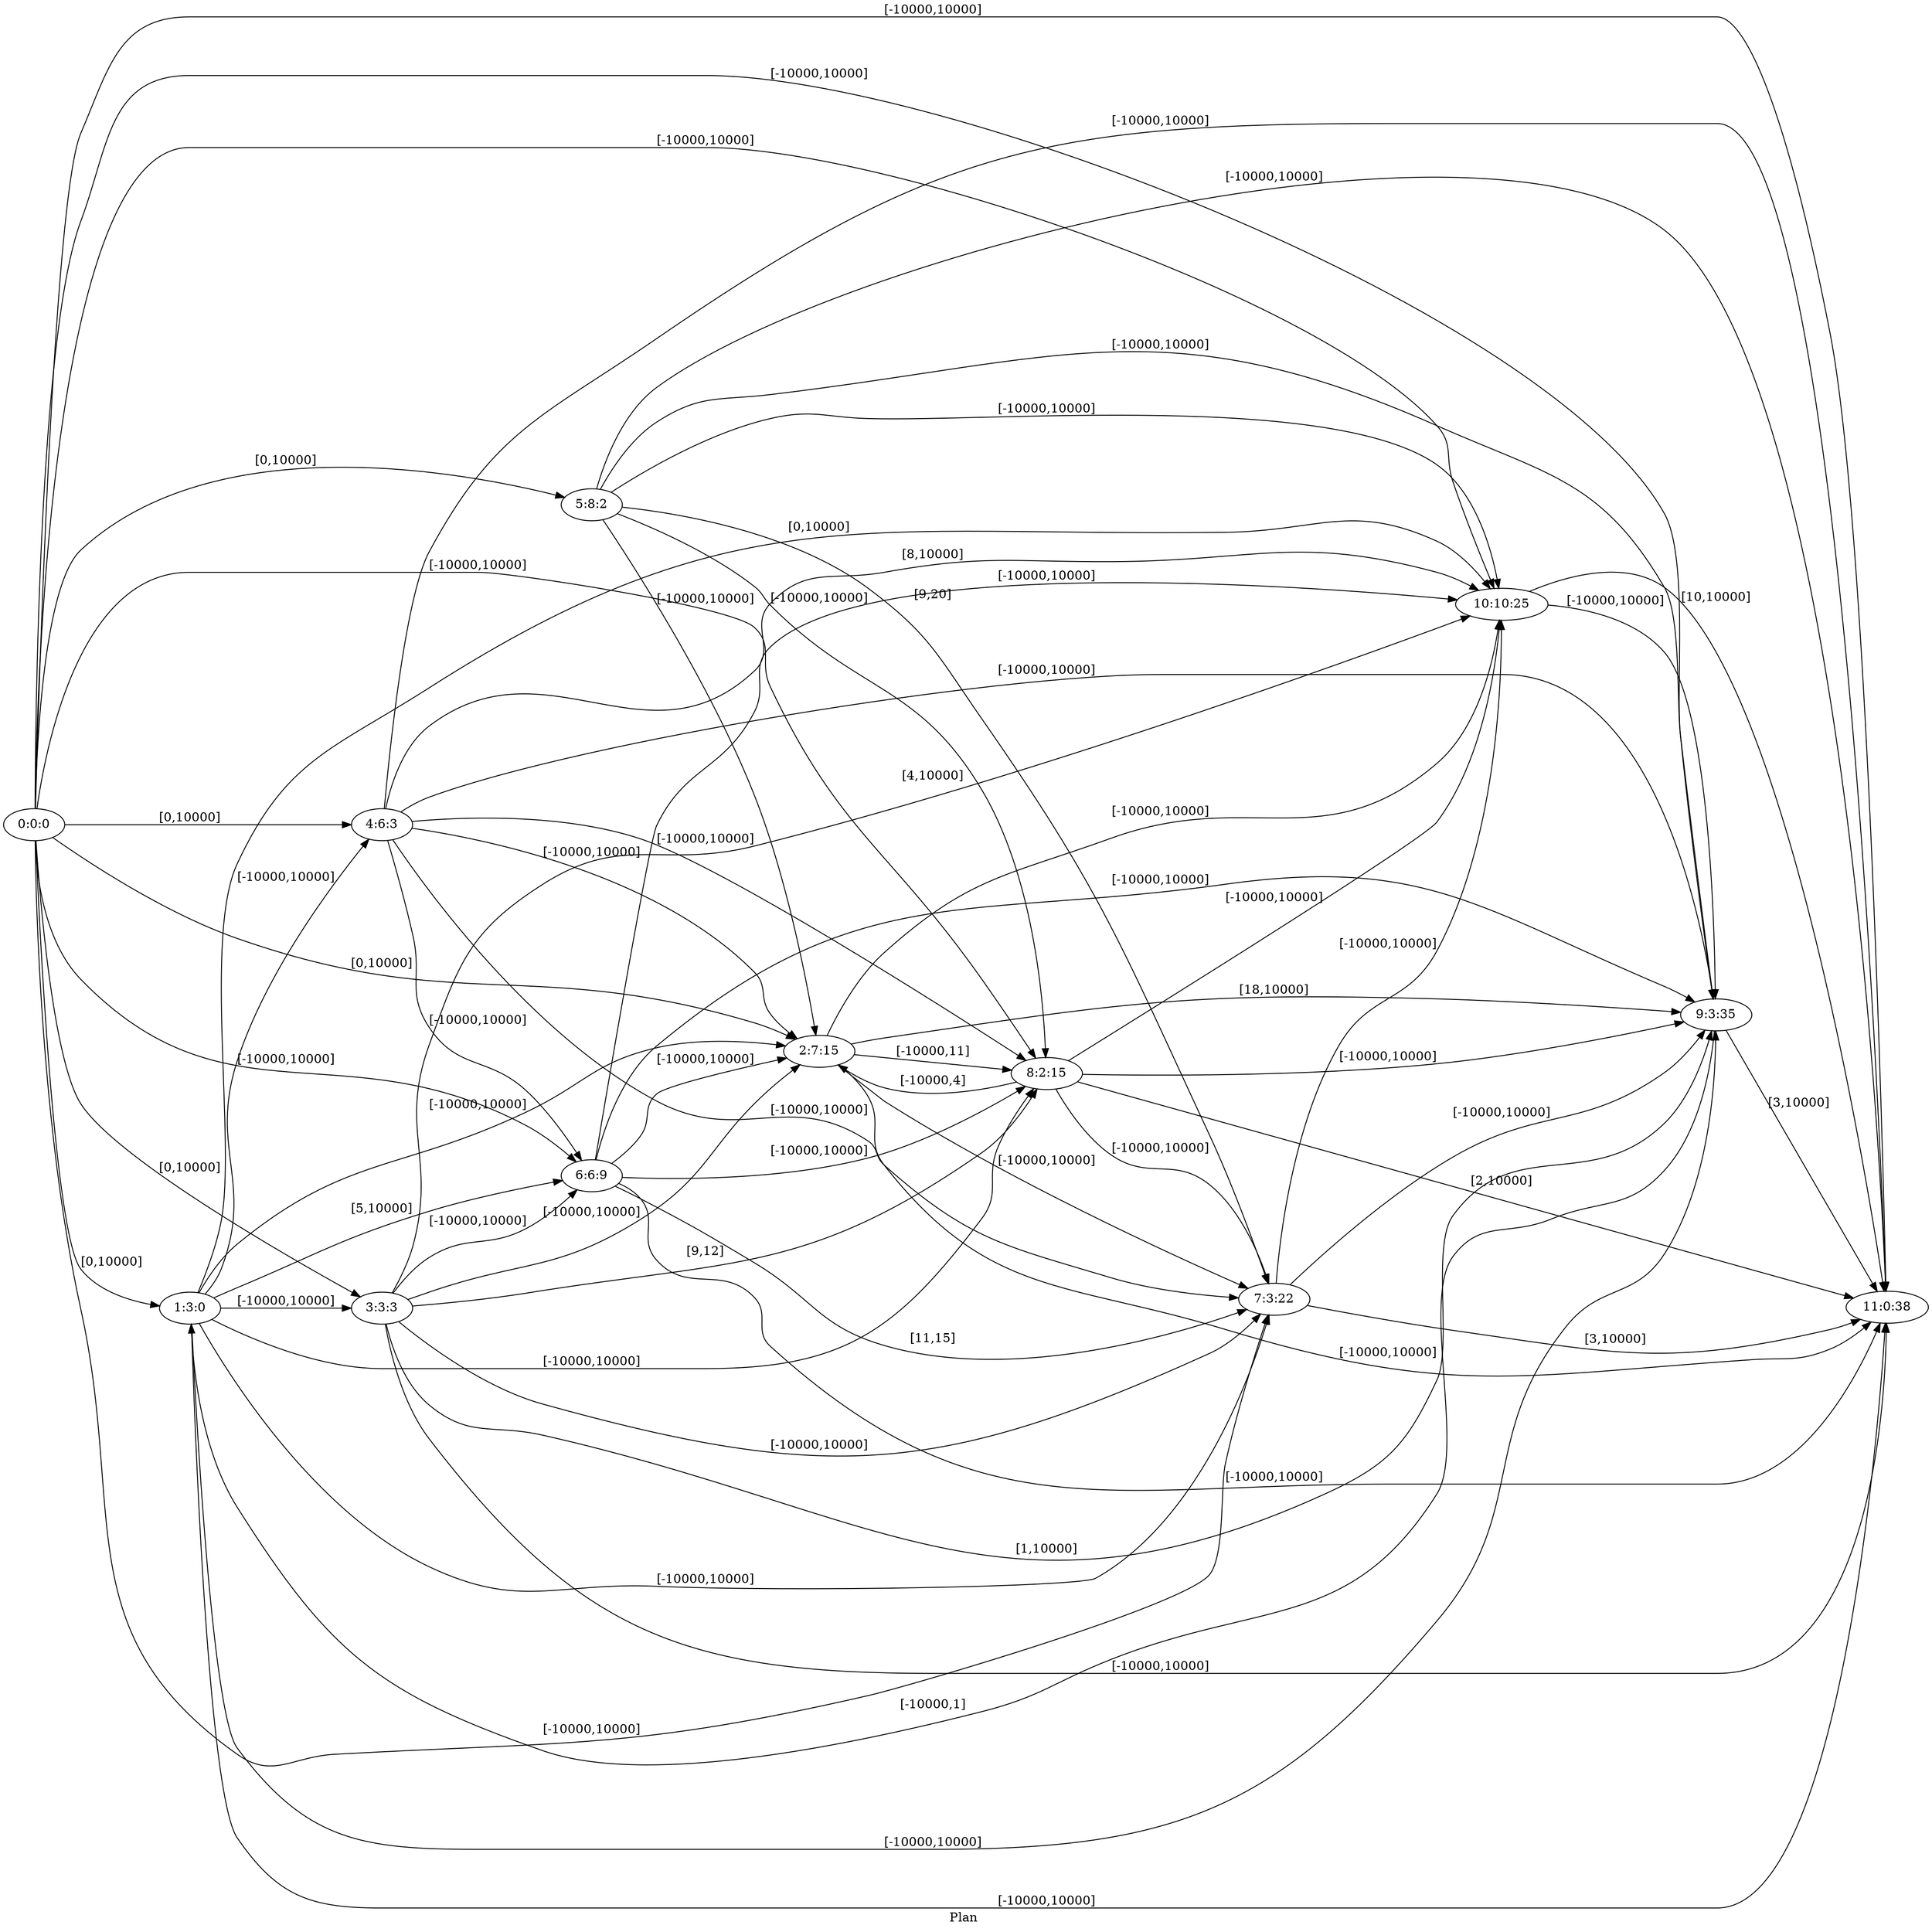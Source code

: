 digraph G {
 rankdir = LR;
 nodesep = .45; 
 size = 30;
label="Plan ";
 fldt = 0.568747;
"0:0:0"->"1:3:0"[ label = "[0,10000]"];
"0:0:0"->"2:7:15"[ label = "[0,10000]"];
"0:0:0"->"3:3:3"[ label = "[0,10000]"];
"0:0:0"->"4:6:3"[ label = "[0,10000]"];
"0:0:0"->"5:8:2"[ label = "[0,10000]"];
"0:0:0"->"6:6:9"[ label = "[-10000,10000]"];
"0:0:0"->"7:3:22"[ label = "[-10000,10000]"];
"0:0:0"->"8:2:15"[ label = "[-10000,10000]"];
"0:0:0"->"9:3:35"[ label = "[-10000,10000]"];
"0:0:0"->"10:10:25"[ label = "[-10000,10000]"];
"0:0:0"->"11:0:38"[ label = "[-10000,10000]"];
"1:3:0"->"2:7:15"[ label = "[-10000,10000]"];
"1:3:0"->"3:3:3"[ label = "[-10000,10000]"];
"1:3:0"->"4:6:3"[ label = "[-10000,10000]"];
"1:3:0"->"6:6:9"[ label = "[5,10000]"];
"1:3:0"->"7:3:22"[ label = "[-10000,10000]"];
"1:3:0"->"8:2:15"[ label = "[-10000,10000]"];
"1:3:0"->"9:3:35"[ label = "[-10000,10000]"];
"1:3:0"->"10:10:25"[ label = "[0,10000]"];
"1:3:0"->"11:0:38"[ label = "[-10000,10000]"];
"2:7:15"->"7:3:22"[ label = "[-10000,10000]"];
"2:7:15"->"8:2:15"[ label = "[-10000,11]"];
"2:7:15"->"9:3:35"[ label = "[18,10000]"];
"2:7:15"->"10:10:25"[ label = "[-10000,10000]"];
"2:7:15"->"11:0:38"[ label = "[-10000,10000]"];
"3:3:3"->"2:7:15"[ label = "[-10000,10000]"];
"3:3:3"->"6:6:9"[ label = "[-10000,10000]"];
"3:3:3"->"7:3:22"[ label = "[-10000,10000]"];
"3:3:3"->"8:2:15"[ label = "[9,12]"];
"3:3:3"->"9:3:35"[ label = "[1,10000]"];
"3:3:3"->"10:10:25"[ label = "[4,10000]"];
"3:3:3"->"11:0:38"[ label = "[-10000,10000]"];
"4:6:3"->"2:7:15"[ label = "[-10000,10000]"];
"4:6:3"->"6:6:9"[ label = "[-10000,10000]"];
"4:6:3"->"7:3:22"[ label = "[-10000,10000]"];
"4:6:3"->"8:2:15"[ label = "[-10000,10000]"];
"4:6:3"->"9:3:35"[ label = "[-10000,10000]"];
"4:6:3"->"10:10:25"[ label = "[8,10000]"];
"4:6:3"->"11:0:38"[ label = "[-10000,10000]"];
"5:8:2"->"2:7:15"[ label = "[-10000,10000]"];
"5:8:2"->"7:3:22"[ label = "[9,20]"];
"5:8:2"->"8:2:15"[ label = "[-10000,10000]"];
"5:8:2"->"9:3:35"[ label = "[-10000,10000]"];
"5:8:2"->"10:10:25"[ label = "[-10000,10000]"];
"5:8:2"->"11:0:38"[ label = "[-10000,10000]"];
"6:6:9"->"2:7:15"[ label = "[-10000,10000]"];
"6:6:9"->"7:3:22"[ label = "[11,15]"];
"6:6:9"->"8:2:15"[ label = "[-10000,10000]"];
"6:6:9"->"9:3:35"[ label = "[-10000,10000]"];
"6:6:9"->"10:10:25"[ label = "[-10000,10000]"];
"6:6:9"->"11:0:38"[ label = "[-10000,10000]"];
"7:3:22"->"9:3:35"[ label = "[-10000,10000]"];
"7:3:22"->"10:10:25"[ label = "[-10000,10000]"];
"7:3:22"->"11:0:38"[ label = "[3,10000]"];
"8:2:15"->"2:7:15"[ label = "[-10000,4]"];
"8:2:15"->"7:3:22"[ label = "[-10000,10000]"];
"8:2:15"->"9:3:35"[ label = "[-10000,10000]"];
"8:2:15"->"10:10:25"[ label = "[-10000,10000]"];
"8:2:15"->"11:0:38"[ label = "[2,10000]"];
"9:3:35"->"1:3:0"[ label = "[-10000,1]"];
"9:3:35"->"11:0:38"[ label = "[3,10000]"];
"10:10:25"->"9:3:35"[ label = "[-10000,10000]"];
"10:10:25"->"11:0:38"[ label = "[10,10000]"];
}

